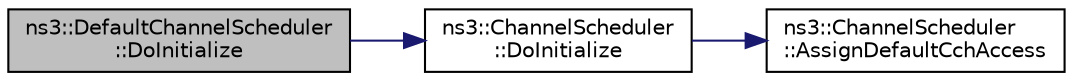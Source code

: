 digraph "ns3::DefaultChannelScheduler::DoInitialize"
{
  edge [fontname="Helvetica",fontsize="10",labelfontname="Helvetica",labelfontsize="10"];
  node [fontname="Helvetica",fontsize="10",shape=record];
  rankdir="LR";
  Node1 [label="ns3::DefaultChannelScheduler\l::DoInitialize",height=0.2,width=0.4,color="black", fillcolor="grey75", style="filled", fontcolor="black"];
  Node1 -> Node2 [color="midnightblue",fontsize="10",style="solid"];
  Node2 [label="ns3::ChannelScheduler\l::DoInitialize",height=0.2,width=0.4,color="black", fillcolor="white", style="filled",URL="$d8/d91/classns3_1_1ChannelScheduler.html#a1f2861fccda9236e6d129b5a2b0db675"];
  Node2 -> Node3 [color="midnightblue",fontsize="10",style="solid"];
  Node3 [label="ns3::ChannelScheduler\l::AssignDefaultCchAccess",height=0.2,width=0.4,color="black", fillcolor="white", style="filled",URL="$d8/d91/classns3_1_1ChannelScheduler.html#a9259512c27abac5635dd9c86efc7945c"];
}
